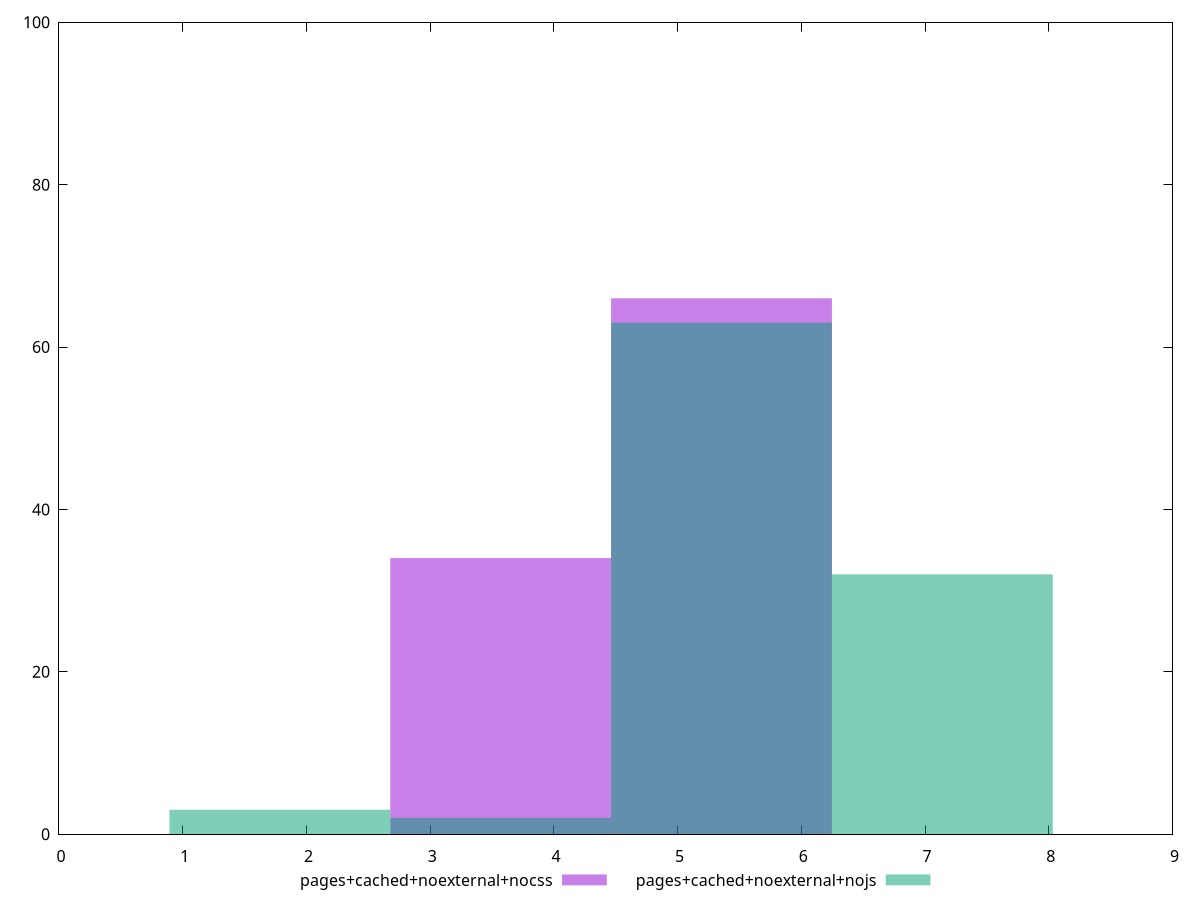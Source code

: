 reset
set terminal svg size 640, 500 enhanced background rgb 'white'
set output "report_00007_2020-12-11T15:55:29.892Z/network-server-latency/comparison/histogram/9_vs_10.svg"

$pagesCachedNoexternalNocss <<EOF
5.354846850907688 66
3.5698979006051252 34
EOF

$pagesCachedNoexternalNojs <<EOF
5.354846850907688 63
7.1397958012102505 32
3.5698979006051252 2
1.7849489503025626 3
EOF

set key outside below
set boxwidth 1.7849489503025626
set yrange [0:100]
set style fill transparent solid 0.5 noborder

plot \
  $pagesCachedNoexternalNocss title "pages+cached+noexternal+nocss" with boxes, \
  $pagesCachedNoexternalNojs title "pages+cached+noexternal+nojs" with boxes, \


reset